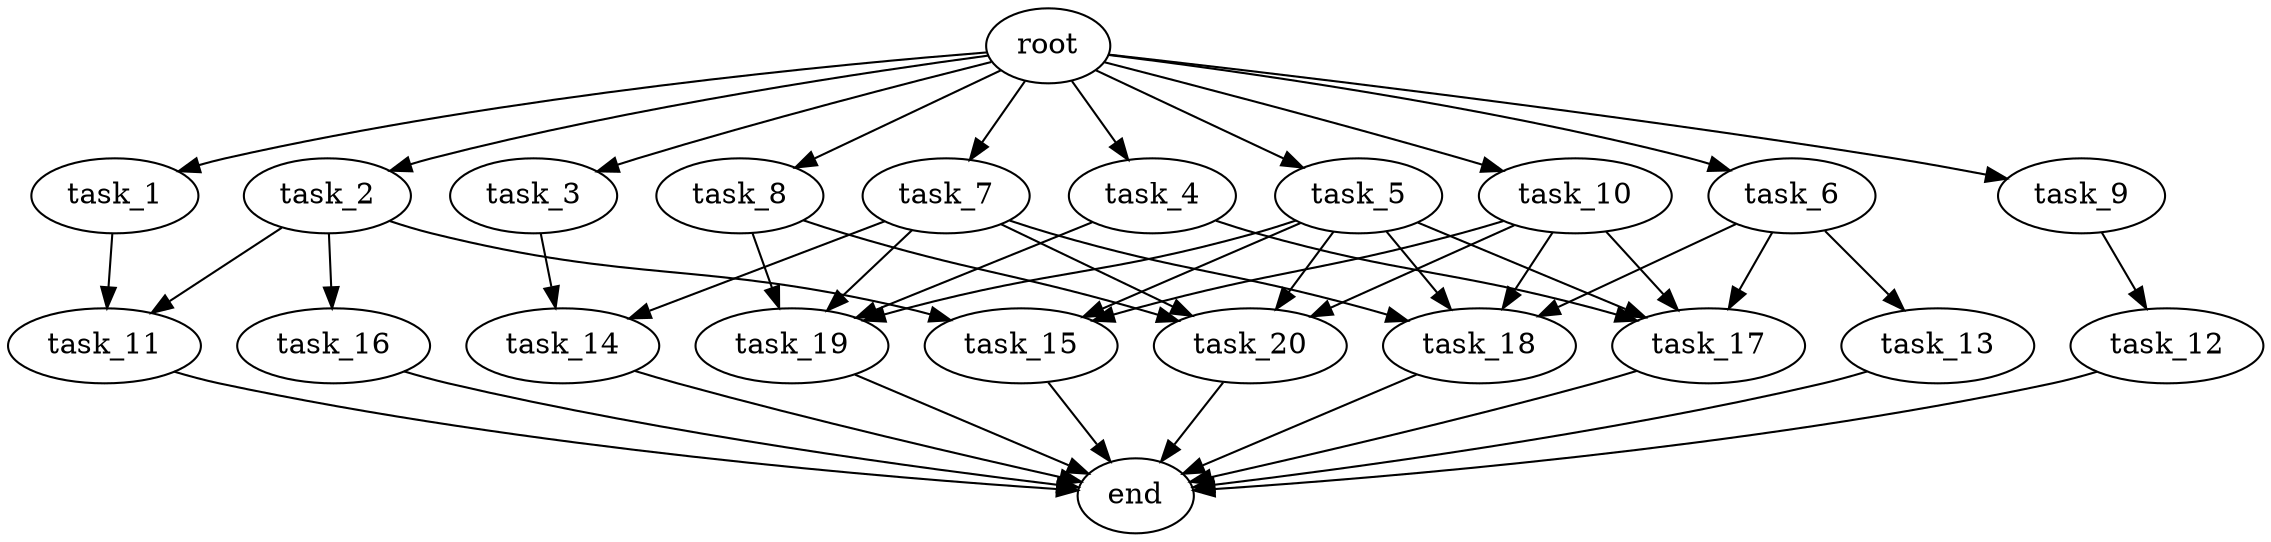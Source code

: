 digraph G {
  root [size="0.000000e+00"];
  task_1 [size="6.650288e+09"];
  task_2 [size="1.516961e+09"];
  task_3 [size="7.535318e+09"];
  task_4 [size="4.217800e+09"];
  task_5 [size="2.282592e+09"];
  task_6 [size="8.017885e+09"];
  task_7 [size="4.134681e+09"];
  task_8 [size="4.093684e+09"];
  task_9 [size="4.588072e+09"];
  task_10 [size="8.524052e+09"];
  task_11 [size="7.946279e+09"];
  task_12 [size="3.618382e+09"];
  task_13 [size="2.985995e+08"];
  task_14 [size="1.456697e+09"];
  task_15 [size="1.004772e+08"];
  task_16 [size="8.062662e+09"];
  task_17 [size="9.436485e+09"];
  task_18 [size="8.486974e+08"];
  task_19 [size="3.148731e+09"];
  task_20 [size="9.819467e+09"];
  end [size="0.000000e+00"];

  root -> task_1 [size="1.000000e-12"];
  root -> task_2 [size="1.000000e-12"];
  root -> task_3 [size="1.000000e-12"];
  root -> task_4 [size="1.000000e-12"];
  root -> task_5 [size="1.000000e-12"];
  root -> task_6 [size="1.000000e-12"];
  root -> task_7 [size="1.000000e-12"];
  root -> task_8 [size="1.000000e-12"];
  root -> task_9 [size="1.000000e-12"];
  root -> task_10 [size="1.000000e-12"];
  task_1 -> task_11 [size="3.973139e+08"];
  task_2 -> task_11 [size="3.973139e+08"];
  task_2 -> task_15 [size="3.349240e+06"];
  task_2 -> task_16 [size="8.062662e+08"];
  task_3 -> task_14 [size="7.283487e+07"];
  task_4 -> task_17 [size="2.359121e+08"];
  task_4 -> task_19 [size="7.871827e+07"];
  task_5 -> task_15 [size="3.349240e+06"];
  task_5 -> task_17 [size="2.359121e+08"];
  task_5 -> task_18 [size="2.121743e+07"];
  task_5 -> task_19 [size="7.871827e+07"];
  task_5 -> task_20 [size="2.454867e+08"];
  task_6 -> task_13 [size="2.985995e+07"];
  task_6 -> task_17 [size="2.359121e+08"];
  task_6 -> task_18 [size="2.121743e+07"];
  task_7 -> task_14 [size="7.283487e+07"];
  task_7 -> task_18 [size="2.121743e+07"];
  task_7 -> task_19 [size="7.871827e+07"];
  task_7 -> task_20 [size="2.454867e+08"];
  task_8 -> task_19 [size="7.871827e+07"];
  task_8 -> task_20 [size="2.454867e+08"];
  task_9 -> task_12 [size="3.618382e+08"];
  task_10 -> task_15 [size="3.349240e+06"];
  task_10 -> task_17 [size="2.359121e+08"];
  task_10 -> task_18 [size="2.121743e+07"];
  task_10 -> task_20 [size="2.454867e+08"];
  task_11 -> end [size="1.000000e-12"];
  task_12 -> end [size="1.000000e-12"];
  task_13 -> end [size="1.000000e-12"];
  task_14 -> end [size="1.000000e-12"];
  task_15 -> end [size="1.000000e-12"];
  task_16 -> end [size="1.000000e-12"];
  task_17 -> end [size="1.000000e-12"];
  task_18 -> end [size="1.000000e-12"];
  task_19 -> end [size="1.000000e-12"];
  task_20 -> end [size="1.000000e-12"];
}
